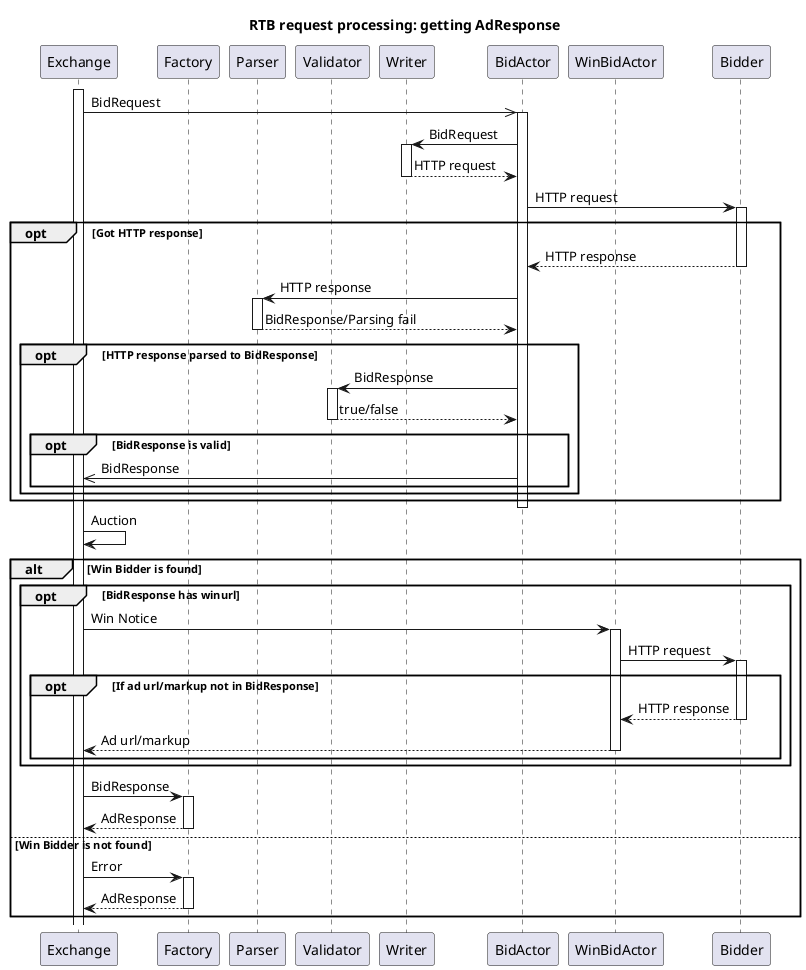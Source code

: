 @startuml

title RTB request processing: getting AdResponse

participant Exchange
participant Factory
participant Parser
participant Validator
participant Writer
participant BidActor
participant WinBidActor
participant Bidder

activate Exchange
Exchange ->> BidActor: BidRequest
activate BidActor

BidActor -> Writer: BidRequest
activate Writer
Writer --> BidActor: HTTP request
deactivate Writer

BidActor -> Bidder: HTTP request
activate Bidder
opt Got HTTP response
    BidActor <-- Bidder: HTTP response
    deactivate Bidder

    BidActor -> Parser: HTTP response
    activate Parser

    BidActor <-- Parser: BidResponse/Parsing fail
    deactivate Parser
    opt HTTP response parsed to BidResponse
        BidActor -> Validator: BidResponse
        activate Validator
        BidActor <-- Validator: true/false
        deactivate Validator
        opt BidResponse is valid
            Exchange <<- BidActor: BidResponse
        end
    end
end

deactivate BidActor
    
Exchange -> Exchange: Auction

alt Win Bidder is found
    opt BidResponse has winurl
        Exchange -> WinBidActor: Win Notice
        activate WinBidActor
        WinBidActor -> Bidder: HTTP request
        activate Bidder
        opt If ad url/markup not in BidResponse
            WinBidActor <-- Bidder: HTTP response
            deactivate Bidder
            Exchange <-- WinBidActor: Ad url/markup
            deactivate WinBidActor
        end
    end

    Exchange -> Factory: BidResponse
    activate Factory
    Exchange <-- Factory: AdResponse
    deactivate Factory

else Win Bidder is not found
    Exchange -> Factory: Error
    activate Factory
    Exchange <-- Factory: AdResponse
    deactivate Factory
end

@enduml
